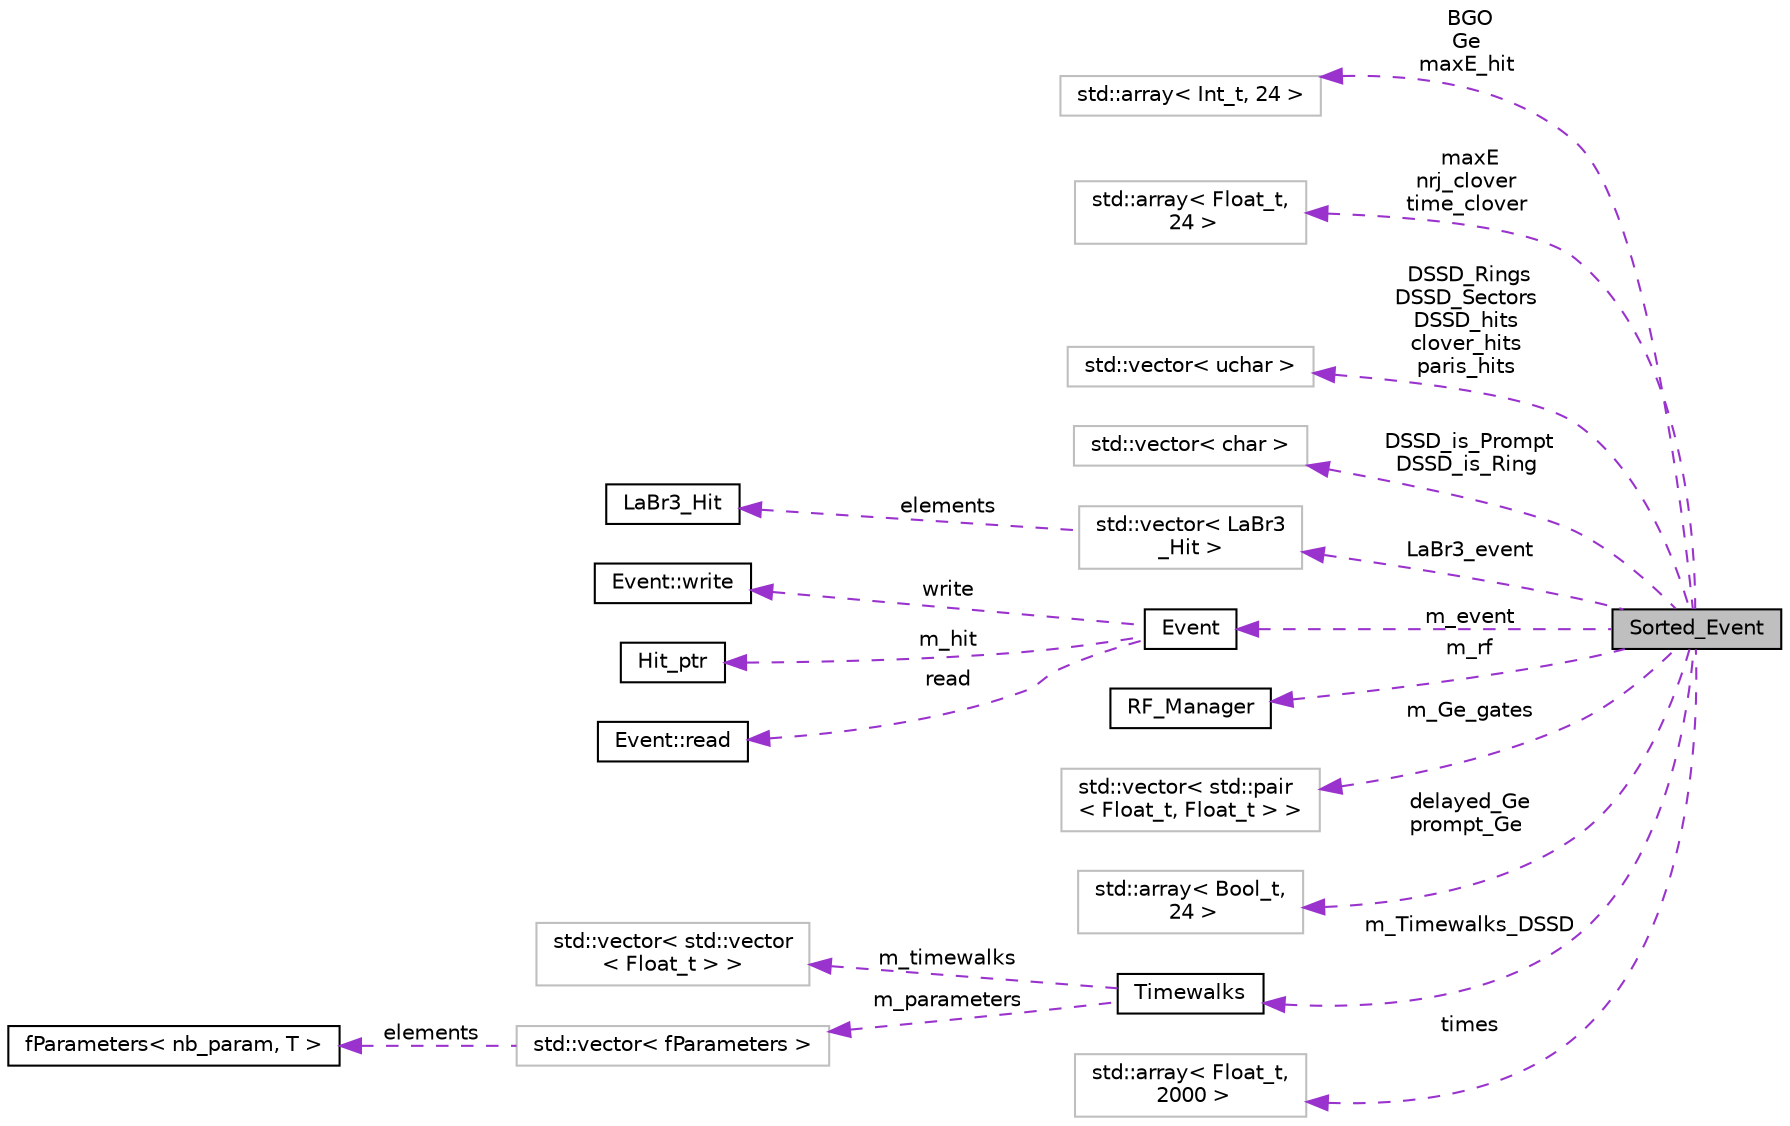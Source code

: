 digraph "Sorted_Event"
{
 // LATEX_PDF_SIZE
  edge [fontname="Helvetica",fontsize="10",labelfontname="Helvetica",labelfontsize="10"];
  node [fontname="Helvetica",fontsize="10",shape=record];
  rankdir="LR";
  Node1 [label="Sorted_Event",height=0.2,width=0.4,color="black", fillcolor="grey75", style="filled", fontcolor="black",tooltip=" "];
  Node2 -> Node1 [dir="back",color="darkorchid3",fontsize="10",style="dashed",label=" BGO\nGe\nmaxE_hit" ,fontname="Helvetica"];
  Node2 [label="std::array\< Int_t, 24 \>",height=0.2,width=0.4,color="grey75", fillcolor="white", style="filled",tooltip=" "];
  Node3 -> Node1 [dir="back",color="darkorchid3",fontsize="10",style="dashed",label=" maxE\nnrj_clover\ntime_clover" ,fontname="Helvetica"];
  Node3 [label="std::array\< Float_t,\l 24 \>",height=0.2,width=0.4,color="grey75", fillcolor="white", style="filled",tooltip=" "];
  Node4 -> Node1 [dir="back",color="darkorchid3",fontsize="10",style="dashed",label=" DSSD_Rings\nDSSD_Sectors\nDSSD_hits\nclover_hits\nparis_hits" ,fontname="Helvetica"];
  Node4 [label="std::vector\< uchar \>",height=0.2,width=0.4,color="grey75", fillcolor="white", style="filled",tooltip=" "];
  Node5 -> Node1 [dir="back",color="darkorchid3",fontsize="10",style="dashed",label=" DSSD_is_Prompt\nDSSD_is_Ring" ,fontname="Helvetica"];
  Node5 [label="std::vector\< char \>",height=0.2,width=0.4,color="grey75", fillcolor="white", style="filled",tooltip=" "];
  Node6 -> Node1 [dir="back",color="darkorchid3",fontsize="10",style="dashed",label=" LaBr3_event" ,fontname="Helvetica"];
  Node6 [label="std::vector\< LaBr3\l_Hit \>",height=0.2,width=0.4,color="grey75", fillcolor="white", style="filled",tooltip=" "];
  Node7 -> Node6 [dir="back",color="darkorchid3",fontsize="10",style="dashed",label=" elements" ,fontname="Helvetica"];
  Node7 [label="LaBr3_Hit",height=0.2,width=0.4,color="black", fillcolor="white", style="filled",URL="$utils_8hpp.html#struct_la_br3___hit",tooltip=" "];
  Node8 -> Node1 [dir="back",color="darkorchid3",fontsize="10",style="dashed",label=" m_event" ,fontname="Helvetica"];
  Node8 [label="Event",height=0.2,width=0.4,color="black", fillcolor="white", style="filled",URL="$class_event.html",tooltip=" "];
  Node9 -> Node8 [dir="back",color="darkorchid3",fontsize="10",style="dashed",label=" write" ,fontname="Helvetica"];
  Node9 [label="Event::write",height=0.2,width=0.4,color="black", fillcolor="white", style="filled",URL="$class_event.html#struct_event_1_1write",tooltip=" "];
  Node10 -> Node8 [dir="back",color="darkorchid3",fontsize="10",style="dashed",label=" m_hit" ,fontname="Helvetica"];
  Node10 [label="Hit_ptr",height=0.2,width=0.4,color="black", fillcolor="white", style="filled",URL="$class_hit__ptr.html",tooltip=" "];
  Node11 -> Node8 [dir="back",color="darkorchid3",fontsize="10",style="dashed",label=" read" ,fontname="Helvetica"];
  Node11 [label="Event::read",height=0.2,width=0.4,color="black", fillcolor="white", style="filled",URL="$class_event.html#struct_event_1_1read",tooltip=" "];
  Node12 -> Node1 [dir="back",color="darkorchid3",fontsize="10",style="dashed",label=" m_rf" ,fontname="Helvetica"];
  Node12 [label="RF_Manager",height=0.2,width=0.4,color="black", fillcolor="white", style="filled",URL="$class_r_f___manager.html",tooltip=" "];
  Node13 -> Node1 [dir="back",color="darkorchid3",fontsize="10",style="dashed",label=" m_Ge_gates" ,fontname="Helvetica"];
  Node13 [label="std::vector\< std::pair\l\< Float_t, Float_t \> \>",height=0.2,width=0.4,color="grey75", fillcolor="white", style="filled",tooltip=" "];
  Node14 -> Node1 [dir="back",color="darkorchid3",fontsize="10",style="dashed",label=" delayed_Ge\nprompt_Ge" ,fontname="Helvetica"];
  Node14 [label="std::array\< Bool_t,\l 24 \>",height=0.2,width=0.4,color="grey75", fillcolor="white", style="filled",tooltip=" "];
  Node15 -> Node1 [dir="back",color="darkorchid3",fontsize="10",style="dashed",label=" m_Timewalks_DSSD" ,fontname="Helvetica"];
  Node15 [label="Timewalks",height=0.2,width=0.4,color="black", fillcolor="white", style="filled",URL="$class_timewalks.html",tooltip=" "];
  Node16 -> Node15 [dir="back",color="darkorchid3",fontsize="10",style="dashed",label=" m_timewalks" ,fontname="Helvetica"];
  Node16 [label="std::vector\< std::vector\l\< Float_t \> \>",height=0.2,width=0.4,color="grey75", fillcolor="white", style="filled",tooltip=" "];
  Node17 -> Node15 [dir="back",color="darkorchid3",fontsize="10",style="dashed",label=" m_parameters" ,fontname="Helvetica"];
  Node17 [label="std::vector\< fParameters \>",height=0.2,width=0.4,color="grey75", fillcolor="white", style="filled",tooltip=" "];
  Node18 -> Node17 [dir="back",color="darkorchid3",fontsize="10",style="dashed",label=" elements" ,fontname="Helvetica"];
  Node18 [label="fParameters\< nb_param, T \>",height=0.2,width=0.4,color="black", fillcolor="white", style="filled",URL="$classf_parameters.html",tooltip="Functions parameter."];
  Node19 -> Node1 [dir="back",color="darkorchid3",fontsize="10",style="dashed",label=" times" ,fontname="Helvetica"];
  Node19 [label="std::array\< Float_t,\l 2000 \>",height=0.2,width=0.4,color="grey75", fillcolor="white", style="filled",tooltip=" "];
}
